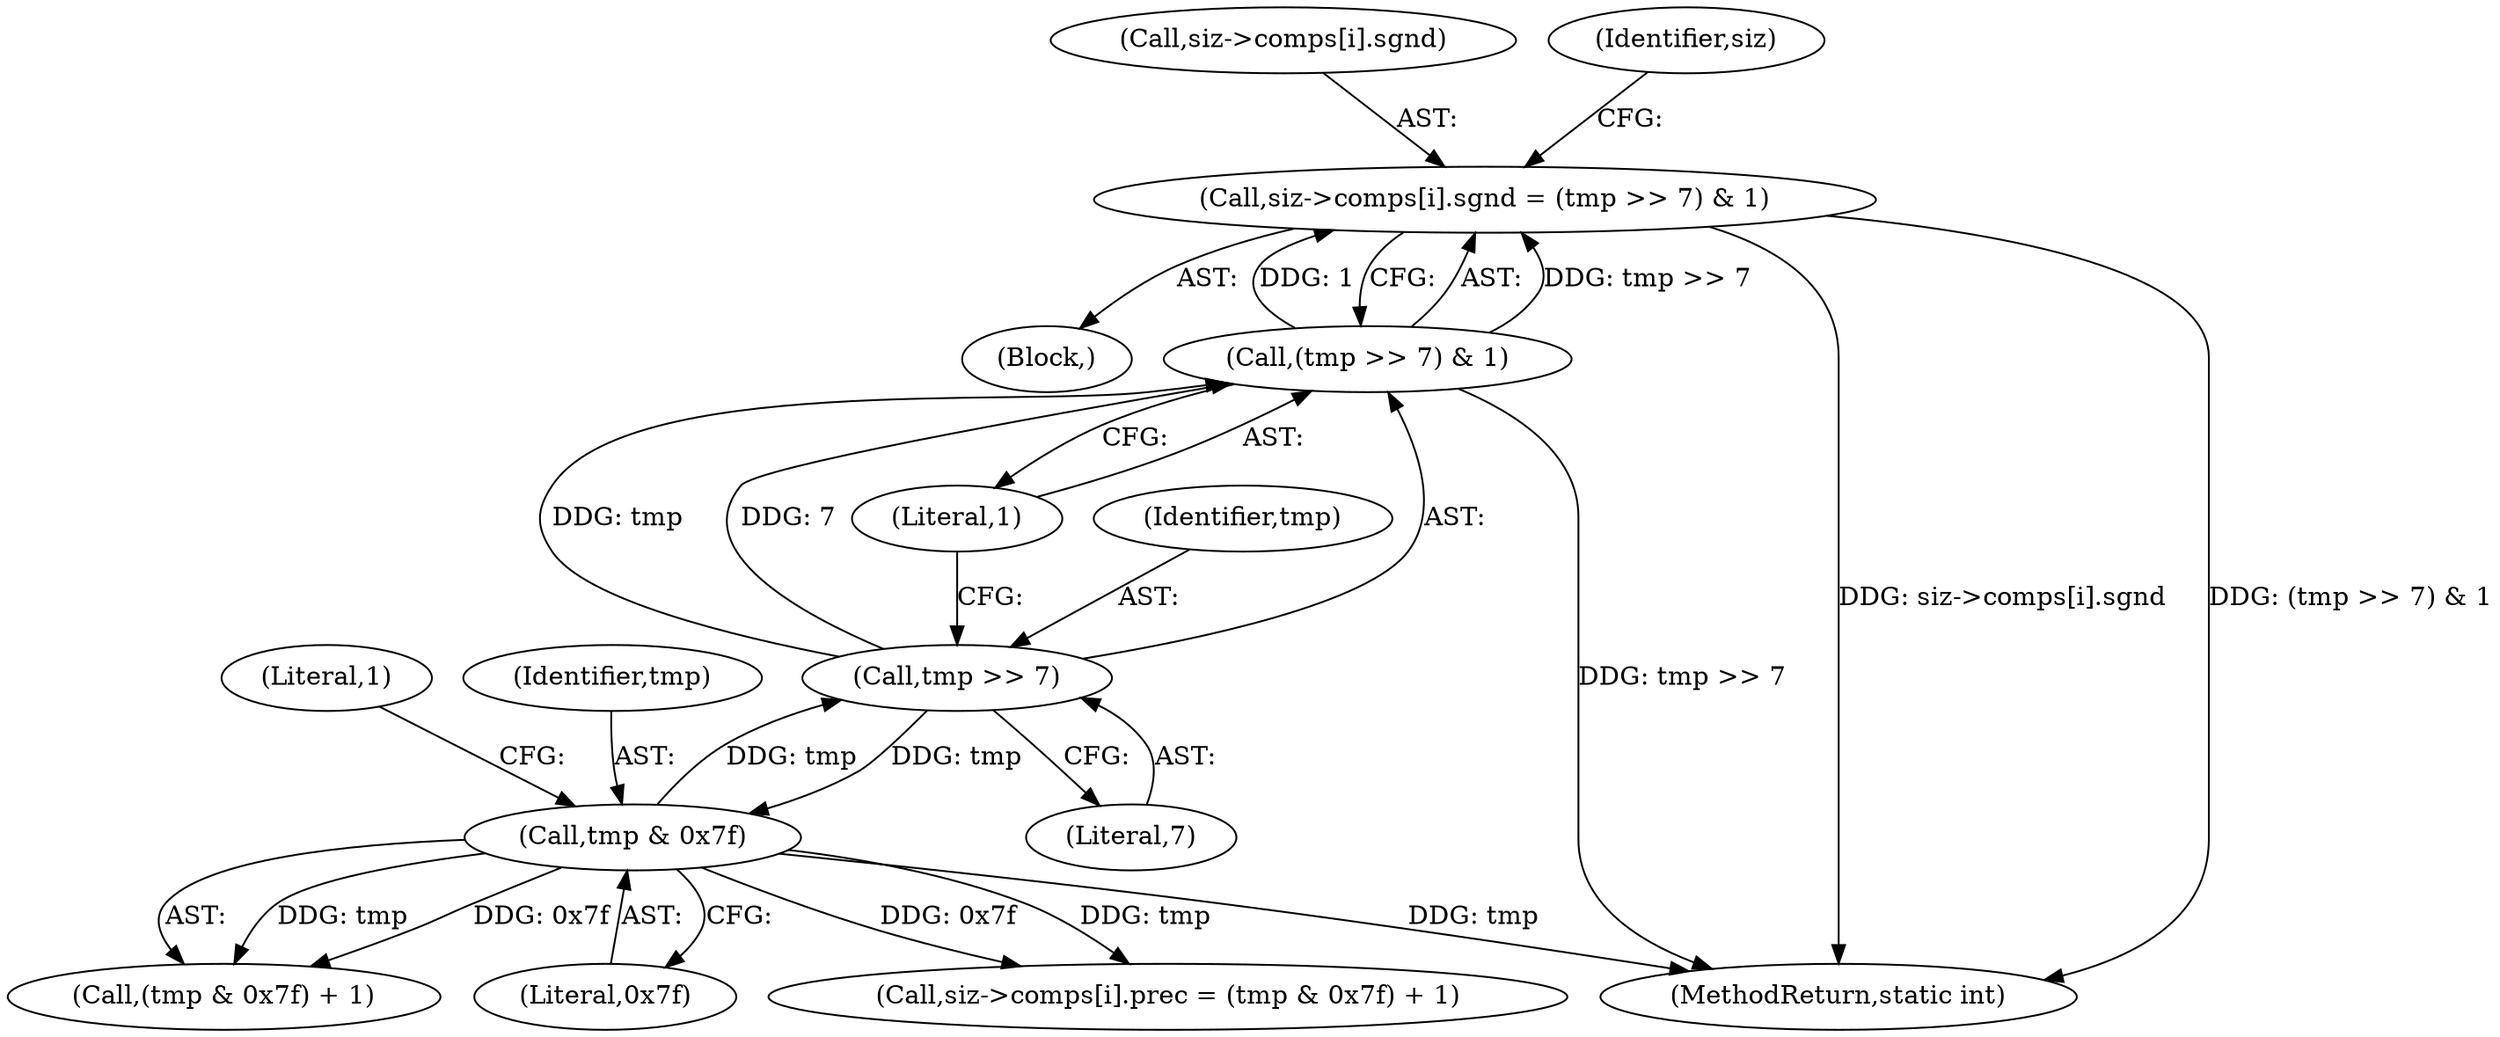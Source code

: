 digraph "0_jasper_f7038068550fba0e41e1d0c355787f1dcd5bf330@array" {
"1000388" [label="(Call,siz->comps[i].sgnd = (tmp >> 7) & 1)"];
"1000396" [label="(Call,(tmp >> 7) & 1)"];
"1000397" [label="(Call,tmp >> 7)"];
"1000410" [label="(Call,tmp & 0x7f)"];
"1000389" [label="(Call,siz->comps[i].sgnd)"];
"1000400" [label="(Literal,1)"];
"1000397" [label="(Call,tmp >> 7)"];
"1000410" [label="(Call,tmp & 0x7f)"];
"1000278" [label="(Block,)"];
"1000411" [label="(Identifier,tmp)"];
"1000413" [label="(Literal,1)"];
"1000401" [label="(Call,siz->comps[i].prec = (tmp & 0x7f) + 1)"];
"1000398" [label="(Identifier,tmp)"];
"1000409" [label="(Call,(tmp & 0x7f) + 1)"];
"1000405" [label="(Identifier,siz)"];
"1000399" [label="(Literal,7)"];
"1000396" [label="(Call,(tmp >> 7) & 1)"];
"1000427" [label="(MethodReturn,static int)"];
"1000388" [label="(Call,siz->comps[i].sgnd = (tmp >> 7) & 1)"];
"1000412" [label="(Literal,0x7f)"];
"1000388" -> "1000278"  [label="AST: "];
"1000388" -> "1000396"  [label="CFG: "];
"1000389" -> "1000388"  [label="AST: "];
"1000396" -> "1000388"  [label="AST: "];
"1000405" -> "1000388"  [label="CFG: "];
"1000388" -> "1000427"  [label="DDG: (tmp >> 7) & 1"];
"1000388" -> "1000427"  [label="DDG: siz->comps[i].sgnd"];
"1000396" -> "1000388"  [label="DDG: tmp >> 7"];
"1000396" -> "1000388"  [label="DDG: 1"];
"1000396" -> "1000400"  [label="CFG: "];
"1000397" -> "1000396"  [label="AST: "];
"1000400" -> "1000396"  [label="AST: "];
"1000396" -> "1000427"  [label="DDG: tmp >> 7"];
"1000397" -> "1000396"  [label="DDG: tmp"];
"1000397" -> "1000396"  [label="DDG: 7"];
"1000397" -> "1000399"  [label="CFG: "];
"1000398" -> "1000397"  [label="AST: "];
"1000399" -> "1000397"  [label="AST: "];
"1000400" -> "1000397"  [label="CFG: "];
"1000410" -> "1000397"  [label="DDG: tmp"];
"1000397" -> "1000410"  [label="DDG: tmp"];
"1000410" -> "1000409"  [label="AST: "];
"1000410" -> "1000412"  [label="CFG: "];
"1000411" -> "1000410"  [label="AST: "];
"1000412" -> "1000410"  [label="AST: "];
"1000413" -> "1000410"  [label="CFG: "];
"1000410" -> "1000427"  [label="DDG: tmp"];
"1000410" -> "1000401"  [label="DDG: tmp"];
"1000410" -> "1000401"  [label="DDG: 0x7f"];
"1000410" -> "1000409"  [label="DDG: tmp"];
"1000410" -> "1000409"  [label="DDG: 0x7f"];
}
